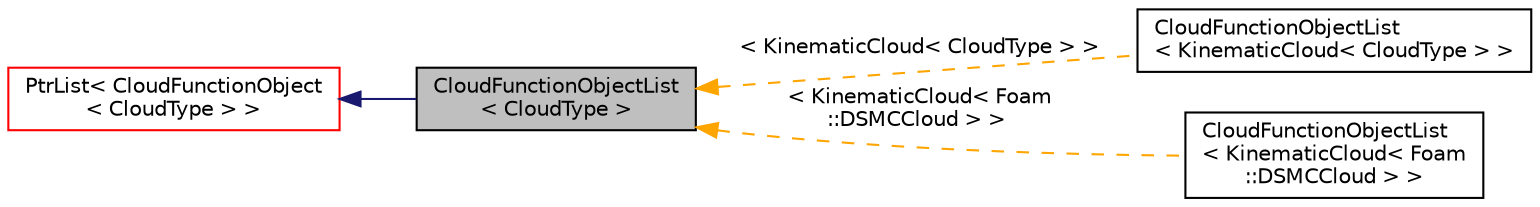 digraph "CloudFunctionObjectList&lt; CloudType &gt;"
{
  bgcolor="transparent";
  edge [fontname="Helvetica",fontsize="10",labelfontname="Helvetica",labelfontsize="10"];
  node [fontname="Helvetica",fontsize="10",shape=record];
  rankdir="LR";
  Node1 [label="CloudFunctionObjectList\l\< CloudType \>",height=0.2,width=0.4,color="black", fillcolor="grey75", style="filled", fontcolor="black"];
  Node2 -> Node1 [dir="back",color="midnightblue",fontsize="10",style="solid",fontname="Helvetica"];
  Node2 [label="PtrList\< CloudFunctionObject\l\< CloudType \> \>",height=0.2,width=0.4,color="red",URL="$a02037.html"];
  Node1 -> Node3 [dir="back",color="orange",fontsize="10",style="dashed",label=" \< KinematicCloud\< CloudType \> \>" ,fontname="Helvetica"];
  Node3 [label="CloudFunctionObjectList\l\< KinematicCloud\< CloudType \> \>",height=0.2,width=0.4,color="black",URL="$a00284.html"];
  Node1 -> Node4 [dir="back",color="orange",fontsize="10",style="dashed",label=" \< KinematicCloud\< Foam\l::DSMCCloud \> \>" ,fontname="Helvetica"];
  Node4 [label="CloudFunctionObjectList\l\< KinematicCloud\< Foam\l::DSMCCloud \> \>",height=0.2,width=0.4,color="black",URL="$a00284.html"];
}
